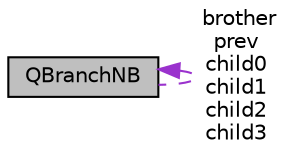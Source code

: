 digraph "QBranchNB"
{
 // LATEX_PDF_SIZE
  edge [fontname="Helvetica",fontsize="10",labelfontname="Helvetica",labelfontsize="10"];
  node [fontname="Helvetica",fontsize="10",shape=record];
  Node1 [label="QBranchNB",height=0.2,width=0.4,color="black", fillcolor="grey75", style="filled", fontcolor="black",tooltip="Box representing a branch in a tree. It has four children. Used in QTreeNB which is used in TreeQuad."];
  Node1 -> Node1 [dir="back",color="darkorchid3",fontsize="10",style="dashed",label=" brother\nprev\nchild0\nchild1\nchild2\nchild3" ,fontname="Helvetica"];
}
